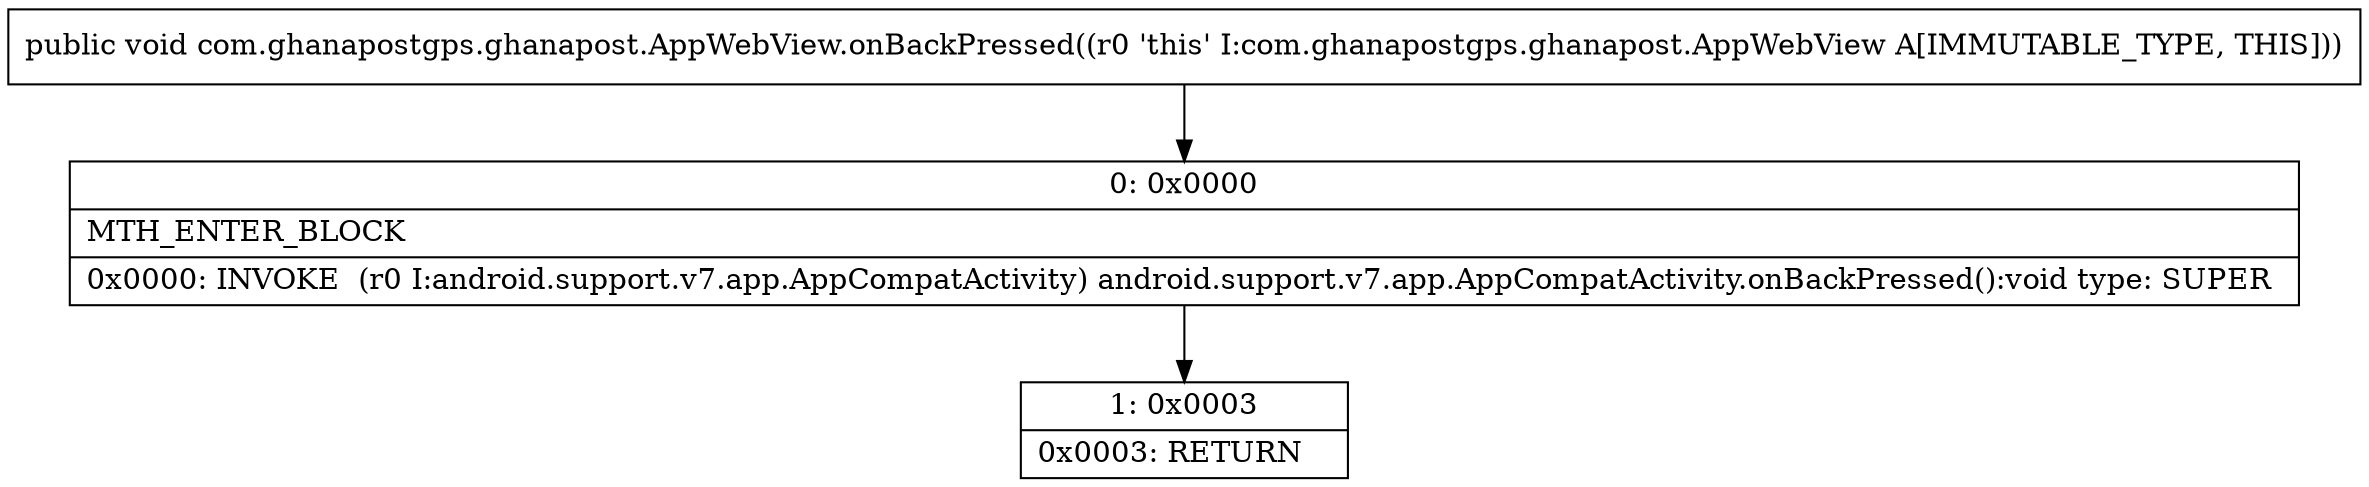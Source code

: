 digraph "CFG forcom.ghanapostgps.ghanapost.AppWebView.onBackPressed()V" {
Node_0 [shape=record,label="{0\:\ 0x0000|MTH_ENTER_BLOCK\l|0x0000: INVOKE  (r0 I:android.support.v7.app.AppCompatActivity) android.support.v7.app.AppCompatActivity.onBackPressed():void type: SUPER \l}"];
Node_1 [shape=record,label="{1\:\ 0x0003|0x0003: RETURN   \l}"];
MethodNode[shape=record,label="{public void com.ghanapostgps.ghanapost.AppWebView.onBackPressed((r0 'this' I:com.ghanapostgps.ghanapost.AppWebView A[IMMUTABLE_TYPE, THIS])) }"];
MethodNode -> Node_0;
Node_0 -> Node_1;
}


